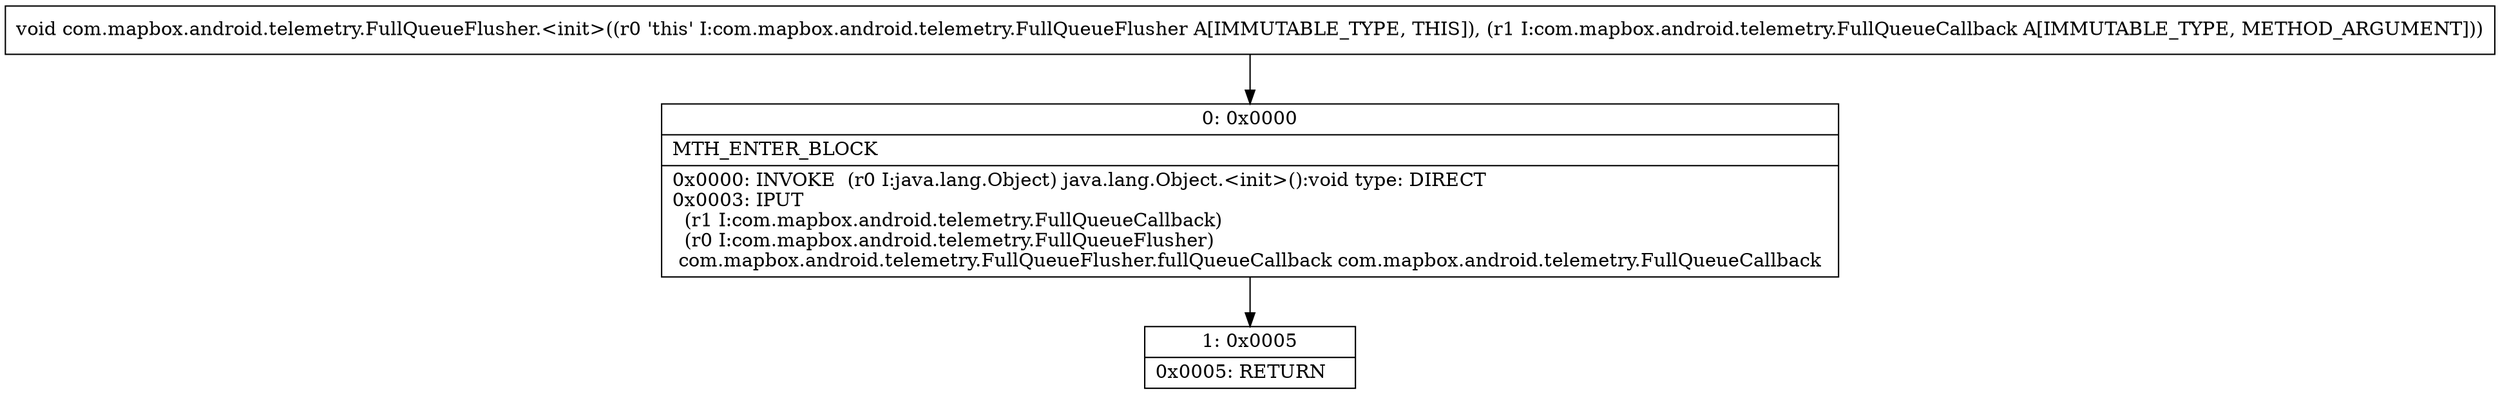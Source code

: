 digraph "CFG forcom.mapbox.android.telemetry.FullQueueFlusher.\<init\>(Lcom\/mapbox\/android\/telemetry\/FullQueueCallback;)V" {
Node_0 [shape=record,label="{0\:\ 0x0000|MTH_ENTER_BLOCK\l|0x0000: INVOKE  (r0 I:java.lang.Object) java.lang.Object.\<init\>():void type: DIRECT \l0x0003: IPUT  \l  (r1 I:com.mapbox.android.telemetry.FullQueueCallback)\l  (r0 I:com.mapbox.android.telemetry.FullQueueFlusher)\l com.mapbox.android.telemetry.FullQueueFlusher.fullQueueCallback com.mapbox.android.telemetry.FullQueueCallback \l}"];
Node_1 [shape=record,label="{1\:\ 0x0005|0x0005: RETURN   \l}"];
MethodNode[shape=record,label="{void com.mapbox.android.telemetry.FullQueueFlusher.\<init\>((r0 'this' I:com.mapbox.android.telemetry.FullQueueFlusher A[IMMUTABLE_TYPE, THIS]), (r1 I:com.mapbox.android.telemetry.FullQueueCallback A[IMMUTABLE_TYPE, METHOD_ARGUMENT])) }"];
MethodNode -> Node_0;
Node_0 -> Node_1;
}

